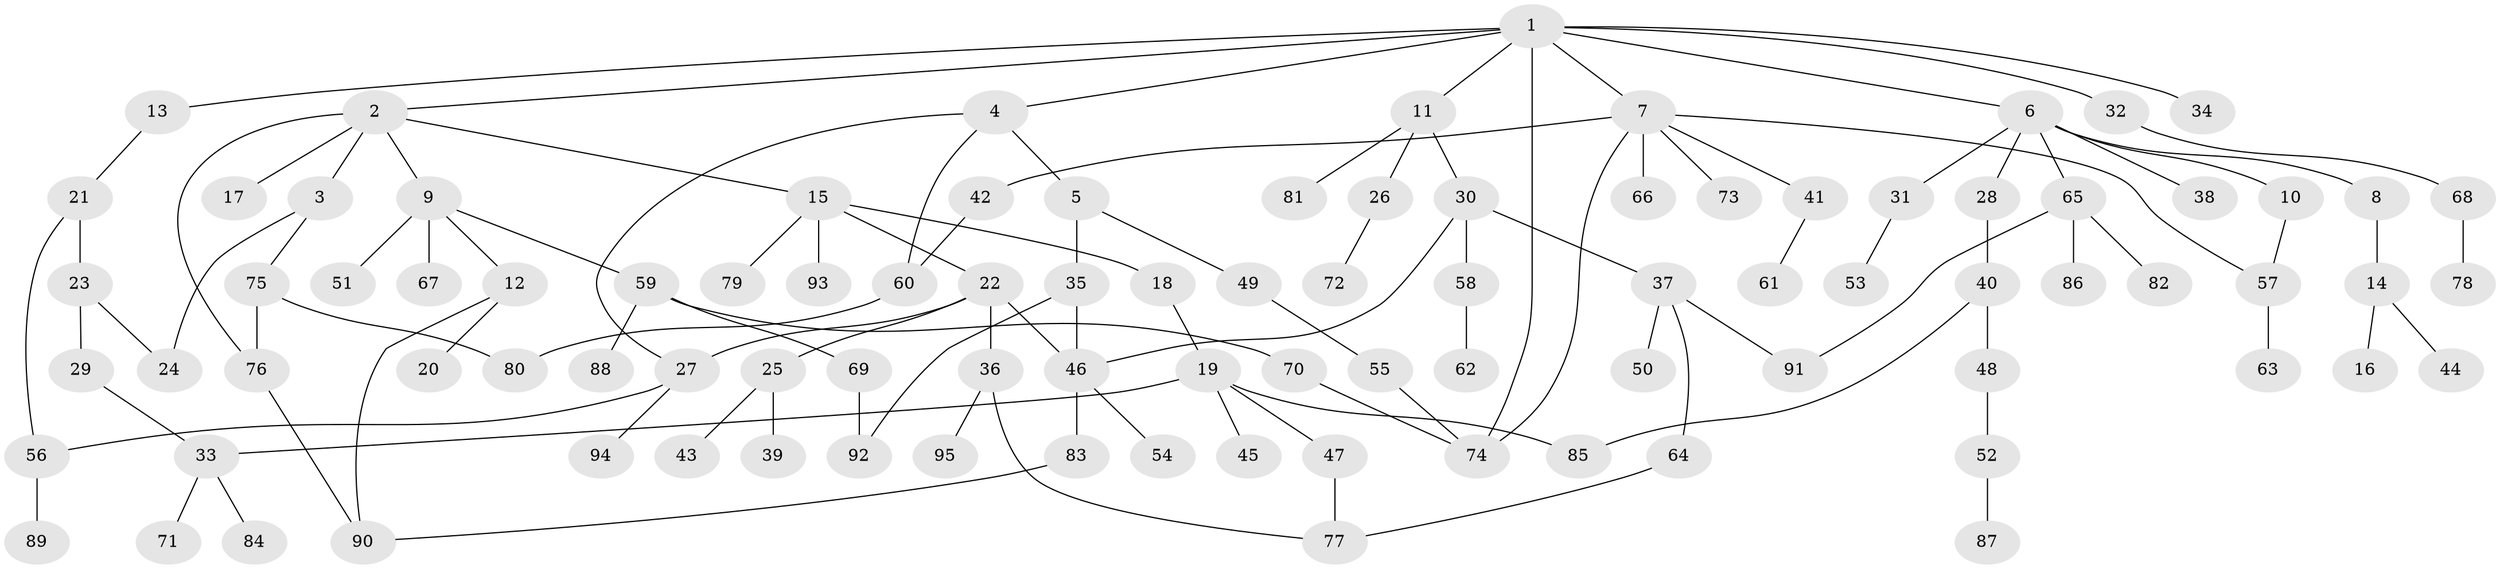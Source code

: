 // coarse degree distribution, {1: 0.631578947368421, 2: 0.18421052631578946, 7: 0.05263157894736842, 3: 0.02631578947368421, 5: 0.02631578947368421, 6: 0.05263157894736842, 16: 0.02631578947368421}
// Generated by graph-tools (version 1.1) at 2025/45/03/04/25 21:45:20]
// undirected, 95 vertices, 114 edges
graph export_dot {
graph [start="1"]
  node [color=gray90,style=filled];
  1;
  2;
  3;
  4;
  5;
  6;
  7;
  8;
  9;
  10;
  11;
  12;
  13;
  14;
  15;
  16;
  17;
  18;
  19;
  20;
  21;
  22;
  23;
  24;
  25;
  26;
  27;
  28;
  29;
  30;
  31;
  32;
  33;
  34;
  35;
  36;
  37;
  38;
  39;
  40;
  41;
  42;
  43;
  44;
  45;
  46;
  47;
  48;
  49;
  50;
  51;
  52;
  53;
  54;
  55;
  56;
  57;
  58;
  59;
  60;
  61;
  62;
  63;
  64;
  65;
  66;
  67;
  68;
  69;
  70;
  71;
  72;
  73;
  74;
  75;
  76;
  77;
  78;
  79;
  80;
  81;
  82;
  83;
  84;
  85;
  86;
  87;
  88;
  89;
  90;
  91;
  92;
  93;
  94;
  95;
  1 -- 2;
  1 -- 4;
  1 -- 6;
  1 -- 7;
  1 -- 11;
  1 -- 13;
  1 -- 32;
  1 -- 34;
  1 -- 74;
  2 -- 3;
  2 -- 9;
  2 -- 15;
  2 -- 17;
  2 -- 76;
  3 -- 75;
  3 -- 24;
  4 -- 5;
  4 -- 27;
  4 -- 60;
  5 -- 35;
  5 -- 49;
  6 -- 8;
  6 -- 10;
  6 -- 28;
  6 -- 31;
  6 -- 38;
  6 -- 65;
  7 -- 41;
  7 -- 42;
  7 -- 66;
  7 -- 73;
  7 -- 74;
  7 -- 57;
  8 -- 14;
  9 -- 12;
  9 -- 51;
  9 -- 59;
  9 -- 67;
  10 -- 57;
  11 -- 26;
  11 -- 30;
  11 -- 81;
  12 -- 20;
  12 -- 90;
  13 -- 21;
  14 -- 16;
  14 -- 44;
  15 -- 18;
  15 -- 22;
  15 -- 79;
  15 -- 93;
  18 -- 19;
  19 -- 33;
  19 -- 45;
  19 -- 47;
  19 -- 85;
  21 -- 23;
  21 -- 56;
  22 -- 25;
  22 -- 36;
  22 -- 46;
  22 -- 27;
  23 -- 24;
  23 -- 29;
  25 -- 39;
  25 -- 43;
  26 -- 72;
  27 -- 94;
  27 -- 56;
  28 -- 40;
  29 -- 33;
  30 -- 37;
  30 -- 58;
  30 -- 46;
  31 -- 53;
  32 -- 68;
  33 -- 71;
  33 -- 84;
  35 -- 46;
  35 -- 92;
  36 -- 95;
  36 -- 77;
  37 -- 50;
  37 -- 64;
  37 -- 91;
  40 -- 48;
  40 -- 85;
  41 -- 61;
  42 -- 60;
  46 -- 54;
  46 -- 83;
  47 -- 77;
  48 -- 52;
  49 -- 55;
  52 -- 87;
  55 -- 74;
  56 -- 89;
  57 -- 63;
  58 -- 62;
  59 -- 69;
  59 -- 70;
  59 -- 88;
  60 -- 80;
  64 -- 77;
  65 -- 82;
  65 -- 86;
  65 -- 91;
  68 -- 78;
  69 -- 92;
  70 -- 74;
  75 -- 76;
  75 -- 80;
  76 -- 90;
  83 -- 90;
}
